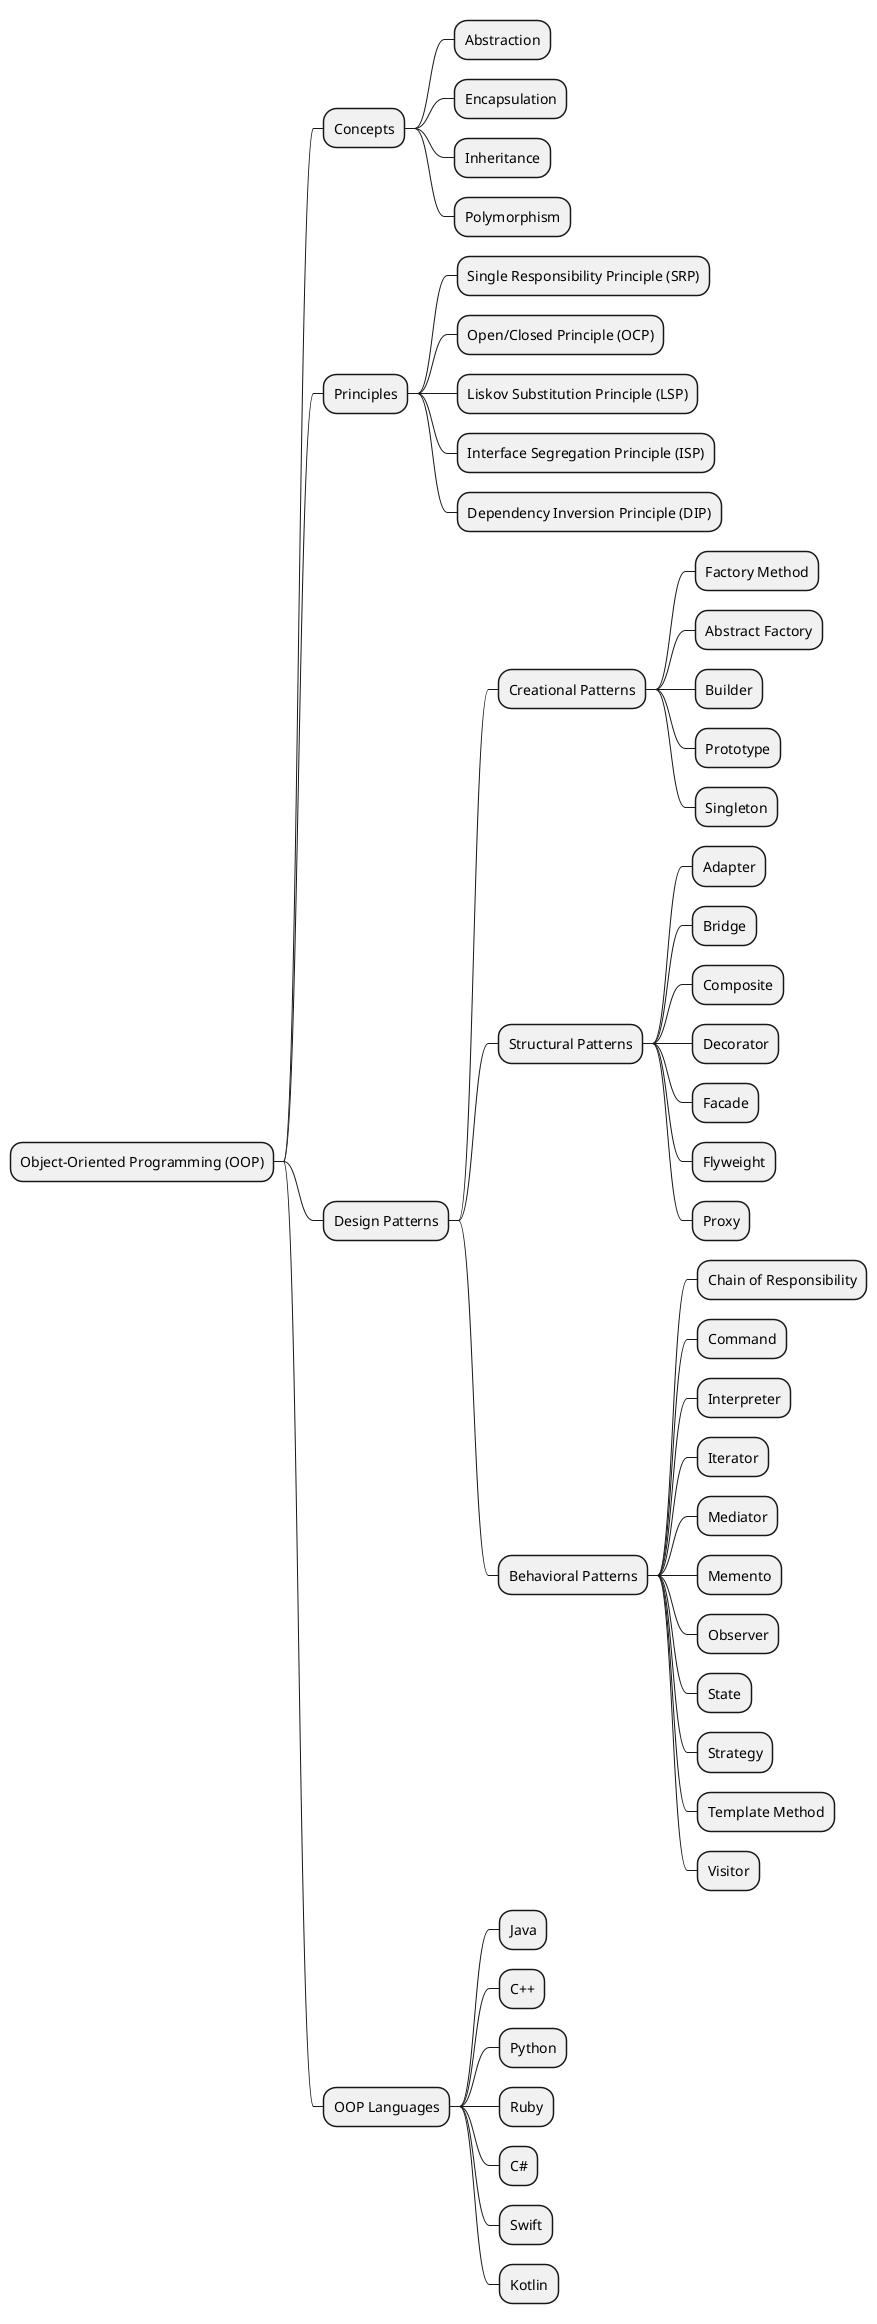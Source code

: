 @startmindmap
* Object-Oriented Programming (OOP)
** Concepts
*** Abstraction
*** Encapsulation
*** Inheritance
*** Polymorphism
** Principles
*** Single Responsibility Principle (SRP)
*** Open/Closed Principle (OCP)
*** Liskov Substitution Principle (LSP)
*** Interface Segregation Principle (ISP)
*** Dependency Inversion Principle (DIP)
** Design Patterns
*** Creational Patterns
**** Factory Method
**** Abstract Factory
**** Builder
**** Prototype
**** Singleton
*** Structural Patterns
**** Adapter
**** Bridge
**** Composite
**** Decorator
**** Facade
**** Flyweight
**** Proxy
*** Behavioral Patterns
**** Chain of Responsibility
**** Command
**** Interpreter
**** Iterator
**** Mediator
**** Memento
**** Observer
**** State
**** Strategy
**** Template Method
**** Visitor
** OOP Languages
*** Java
*** C++
*** Python
*** Ruby
*** C#
*** Swift
*** Kotlin
@endmindmap
